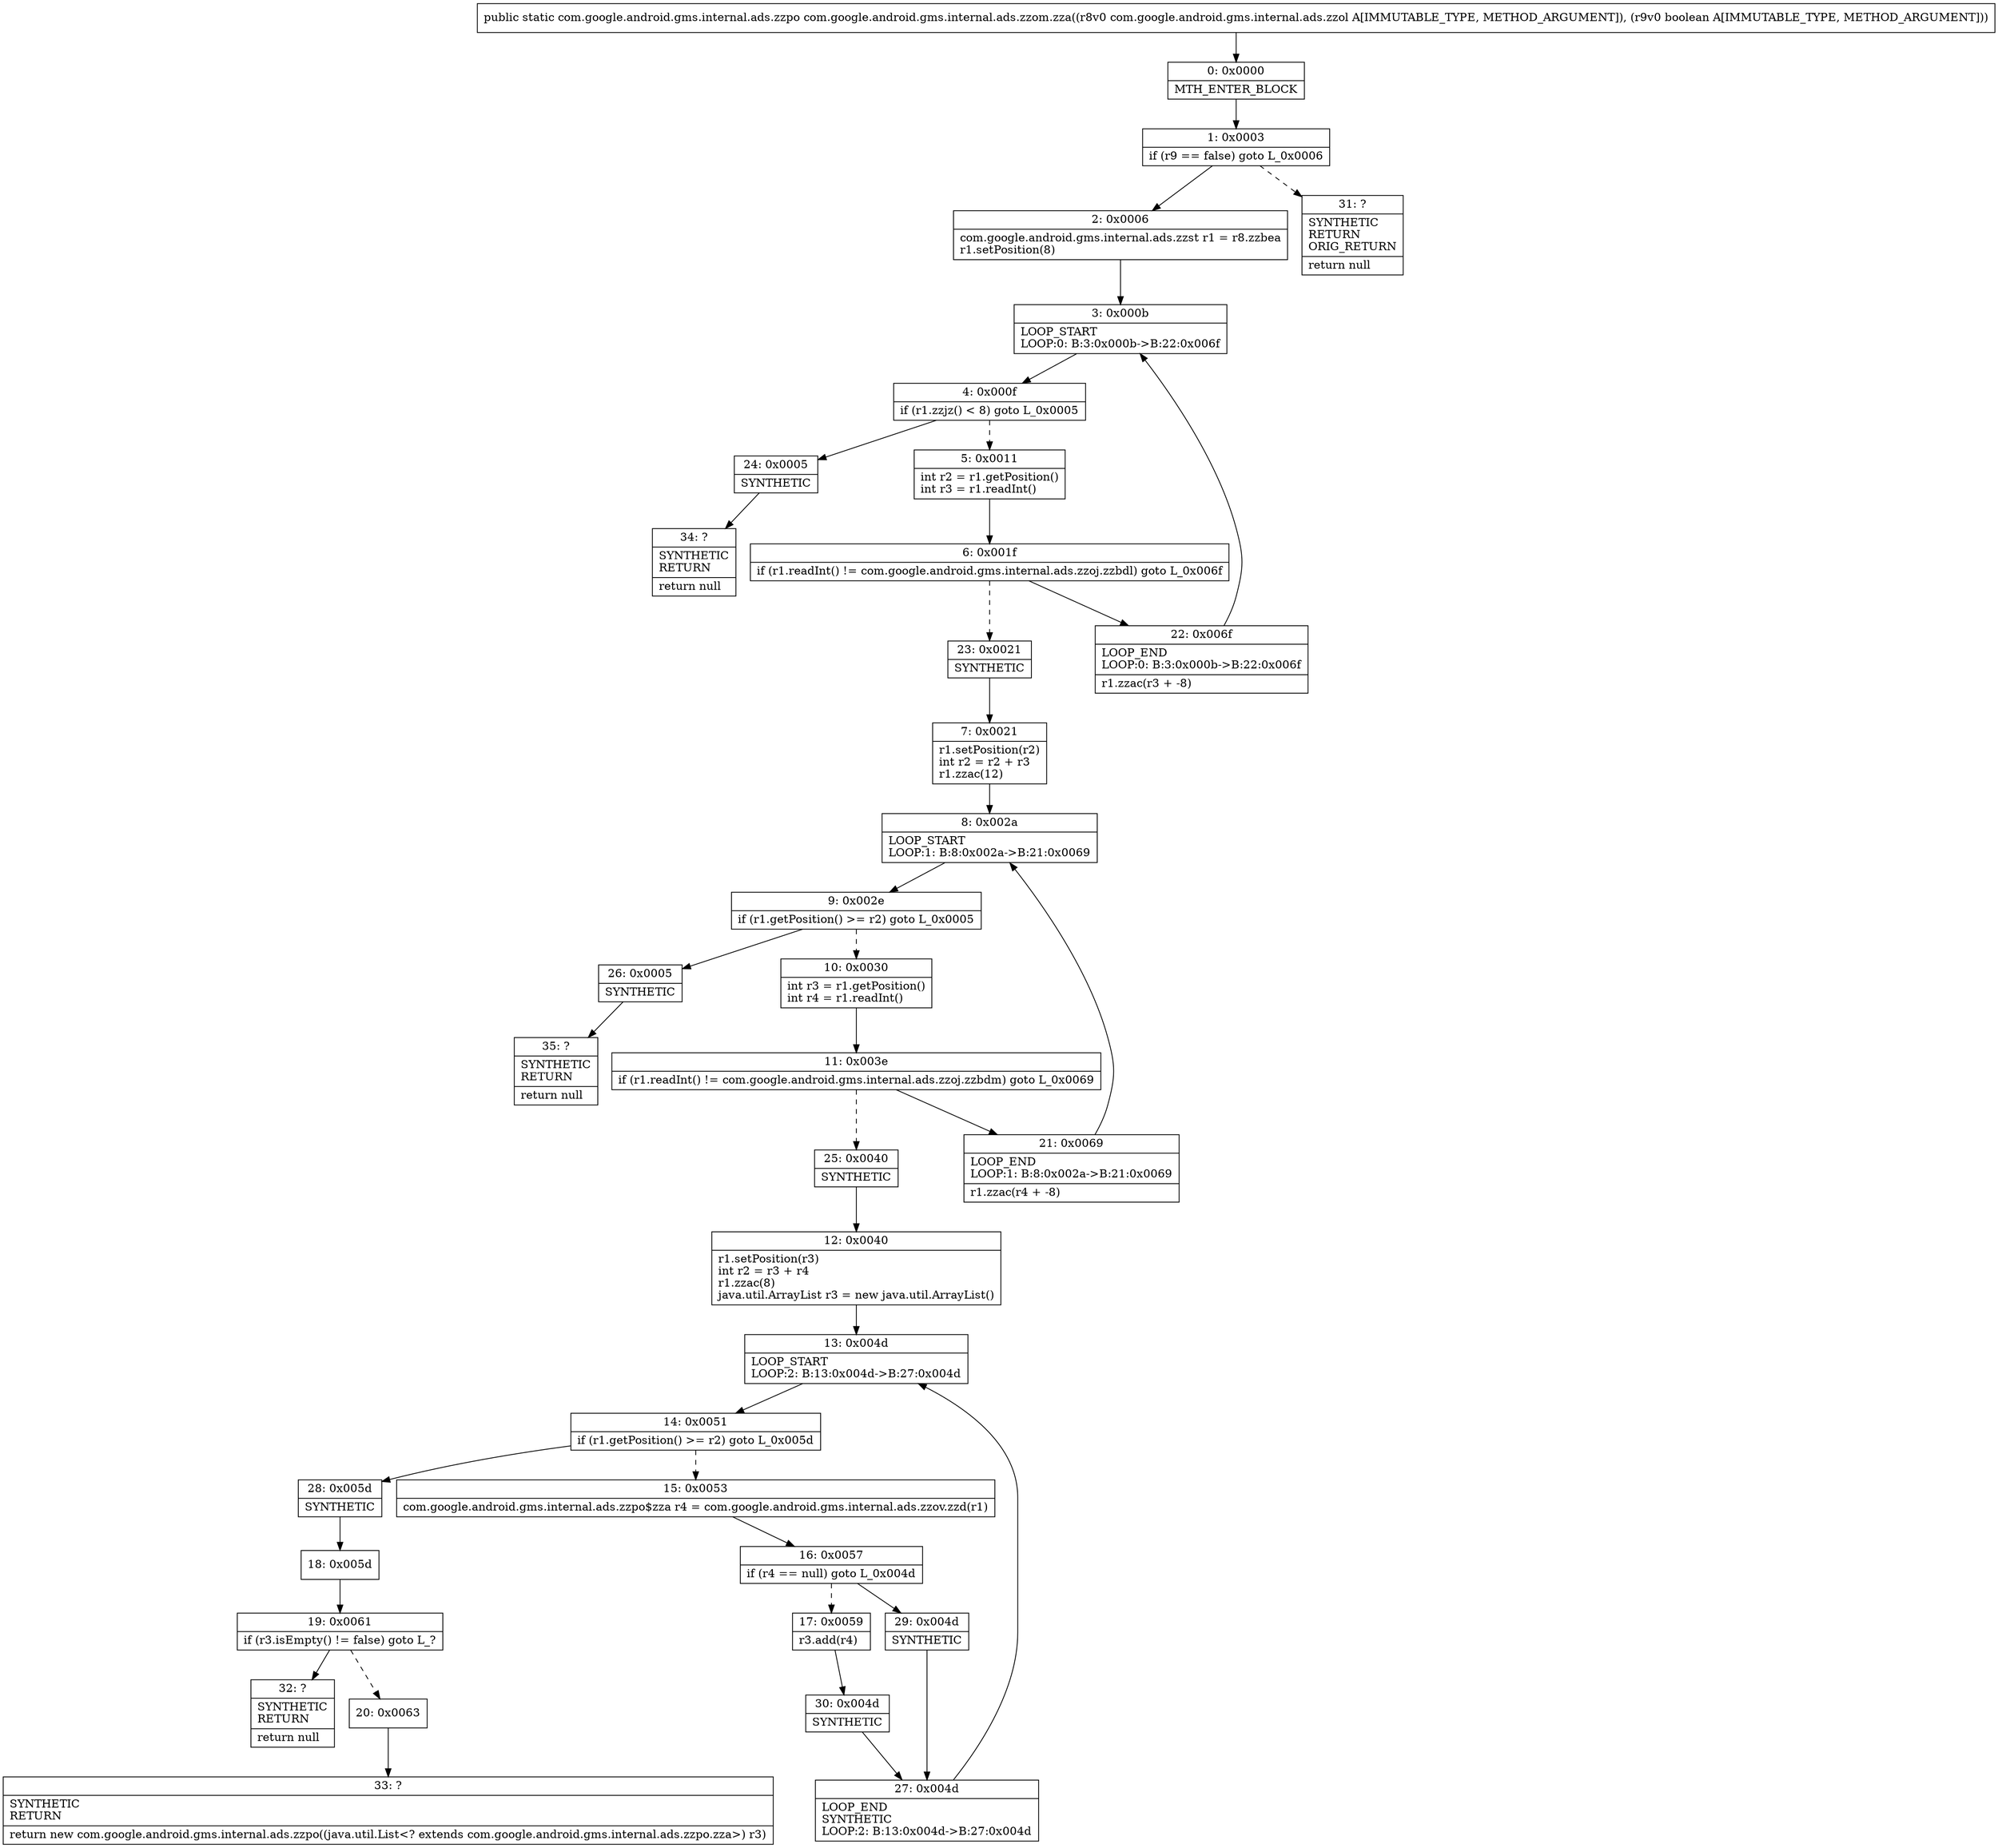 digraph "CFG forcom.google.android.gms.internal.ads.zzom.zza(Lcom\/google\/android\/gms\/internal\/ads\/zzol;Z)Lcom\/google\/android\/gms\/internal\/ads\/zzpo;" {
Node_0 [shape=record,label="{0\:\ 0x0000|MTH_ENTER_BLOCK\l}"];
Node_1 [shape=record,label="{1\:\ 0x0003|if (r9 == false) goto L_0x0006\l}"];
Node_2 [shape=record,label="{2\:\ 0x0006|com.google.android.gms.internal.ads.zzst r1 = r8.zzbea\lr1.setPosition(8)\l}"];
Node_3 [shape=record,label="{3\:\ 0x000b|LOOP_START\lLOOP:0: B:3:0x000b\-\>B:22:0x006f\l}"];
Node_4 [shape=record,label="{4\:\ 0x000f|if (r1.zzjz() \< 8) goto L_0x0005\l}"];
Node_5 [shape=record,label="{5\:\ 0x0011|int r2 = r1.getPosition()\lint r3 = r1.readInt()\l}"];
Node_6 [shape=record,label="{6\:\ 0x001f|if (r1.readInt() != com.google.android.gms.internal.ads.zzoj.zzbdl) goto L_0x006f\l}"];
Node_7 [shape=record,label="{7\:\ 0x0021|r1.setPosition(r2)\lint r2 = r2 + r3\lr1.zzac(12)\l}"];
Node_8 [shape=record,label="{8\:\ 0x002a|LOOP_START\lLOOP:1: B:8:0x002a\-\>B:21:0x0069\l}"];
Node_9 [shape=record,label="{9\:\ 0x002e|if (r1.getPosition() \>= r2) goto L_0x0005\l}"];
Node_10 [shape=record,label="{10\:\ 0x0030|int r3 = r1.getPosition()\lint r4 = r1.readInt()\l}"];
Node_11 [shape=record,label="{11\:\ 0x003e|if (r1.readInt() != com.google.android.gms.internal.ads.zzoj.zzbdm) goto L_0x0069\l}"];
Node_12 [shape=record,label="{12\:\ 0x0040|r1.setPosition(r3)\lint r2 = r3 + r4\lr1.zzac(8)\ljava.util.ArrayList r3 = new java.util.ArrayList()\l}"];
Node_13 [shape=record,label="{13\:\ 0x004d|LOOP_START\lLOOP:2: B:13:0x004d\-\>B:27:0x004d\l}"];
Node_14 [shape=record,label="{14\:\ 0x0051|if (r1.getPosition() \>= r2) goto L_0x005d\l}"];
Node_15 [shape=record,label="{15\:\ 0x0053|com.google.android.gms.internal.ads.zzpo$zza r4 = com.google.android.gms.internal.ads.zzov.zzd(r1)\l}"];
Node_16 [shape=record,label="{16\:\ 0x0057|if (r4 == null) goto L_0x004d\l}"];
Node_17 [shape=record,label="{17\:\ 0x0059|r3.add(r4)\l}"];
Node_18 [shape=record,label="{18\:\ 0x005d}"];
Node_19 [shape=record,label="{19\:\ 0x0061|if (r3.isEmpty() != false) goto L_?\l}"];
Node_20 [shape=record,label="{20\:\ 0x0063}"];
Node_21 [shape=record,label="{21\:\ 0x0069|LOOP_END\lLOOP:1: B:8:0x002a\-\>B:21:0x0069\l|r1.zzac(r4 + \-8)\l}"];
Node_22 [shape=record,label="{22\:\ 0x006f|LOOP_END\lLOOP:0: B:3:0x000b\-\>B:22:0x006f\l|r1.zzac(r3 + \-8)\l}"];
Node_23 [shape=record,label="{23\:\ 0x0021|SYNTHETIC\l}"];
Node_24 [shape=record,label="{24\:\ 0x0005|SYNTHETIC\l}"];
Node_25 [shape=record,label="{25\:\ 0x0040|SYNTHETIC\l}"];
Node_26 [shape=record,label="{26\:\ 0x0005|SYNTHETIC\l}"];
Node_27 [shape=record,label="{27\:\ 0x004d|LOOP_END\lSYNTHETIC\lLOOP:2: B:13:0x004d\-\>B:27:0x004d\l}"];
Node_28 [shape=record,label="{28\:\ 0x005d|SYNTHETIC\l}"];
Node_29 [shape=record,label="{29\:\ 0x004d|SYNTHETIC\l}"];
Node_30 [shape=record,label="{30\:\ 0x004d|SYNTHETIC\l}"];
Node_31 [shape=record,label="{31\:\ ?|SYNTHETIC\lRETURN\lORIG_RETURN\l|return null\l}"];
Node_32 [shape=record,label="{32\:\ ?|SYNTHETIC\lRETURN\l|return null\l}"];
Node_33 [shape=record,label="{33\:\ ?|SYNTHETIC\lRETURN\l|return new com.google.android.gms.internal.ads.zzpo((java.util.List\<? extends com.google.android.gms.internal.ads.zzpo.zza\>) r3)\l}"];
Node_34 [shape=record,label="{34\:\ ?|SYNTHETIC\lRETURN\l|return null\l}"];
Node_35 [shape=record,label="{35\:\ ?|SYNTHETIC\lRETURN\l|return null\l}"];
MethodNode[shape=record,label="{public static com.google.android.gms.internal.ads.zzpo com.google.android.gms.internal.ads.zzom.zza((r8v0 com.google.android.gms.internal.ads.zzol A[IMMUTABLE_TYPE, METHOD_ARGUMENT]), (r9v0 boolean A[IMMUTABLE_TYPE, METHOD_ARGUMENT])) }"];
MethodNode -> Node_0;
Node_0 -> Node_1;
Node_1 -> Node_2;
Node_1 -> Node_31[style=dashed];
Node_2 -> Node_3;
Node_3 -> Node_4;
Node_4 -> Node_5[style=dashed];
Node_4 -> Node_24;
Node_5 -> Node_6;
Node_6 -> Node_22;
Node_6 -> Node_23[style=dashed];
Node_7 -> Node_8;
Node_8 -> Node_9;
Node_9 -> Node_10[style=dashed];
Node_9 -> Node_26;
Node_10 -> Node_11;
Node_11 -> Node_21;
Node_11 -> Node_25[style=dashed];
Node_12 -> Node_13;
Node_13 -> Node_14;
Node_14 -> Node_15[style=dashed];
Node_14 -> Node_28;
Node_15 -> Node_16;
Node_16 -> Node_17[style=dashed];
Node_16 -> Node_29;
Node_17 -> Node_30;
Node_18 -> Node_19;
Node_19 -> Node_20[style=dashed];
Node_19 -> Node_32;
Node_20 -> Node_33;
Node_21 -> Node_8;
Node_22 -> Node_3;
Node_23 -> Node_7;
Node_24 -> Node_34;
Node_25 -> Node_12;
Node_26 -> Node_35;
Node_27 -> Node_13;
Node_28 -> Node_18;
Node_29 -> Node_27;
Node_30 -> Node_27;
}

